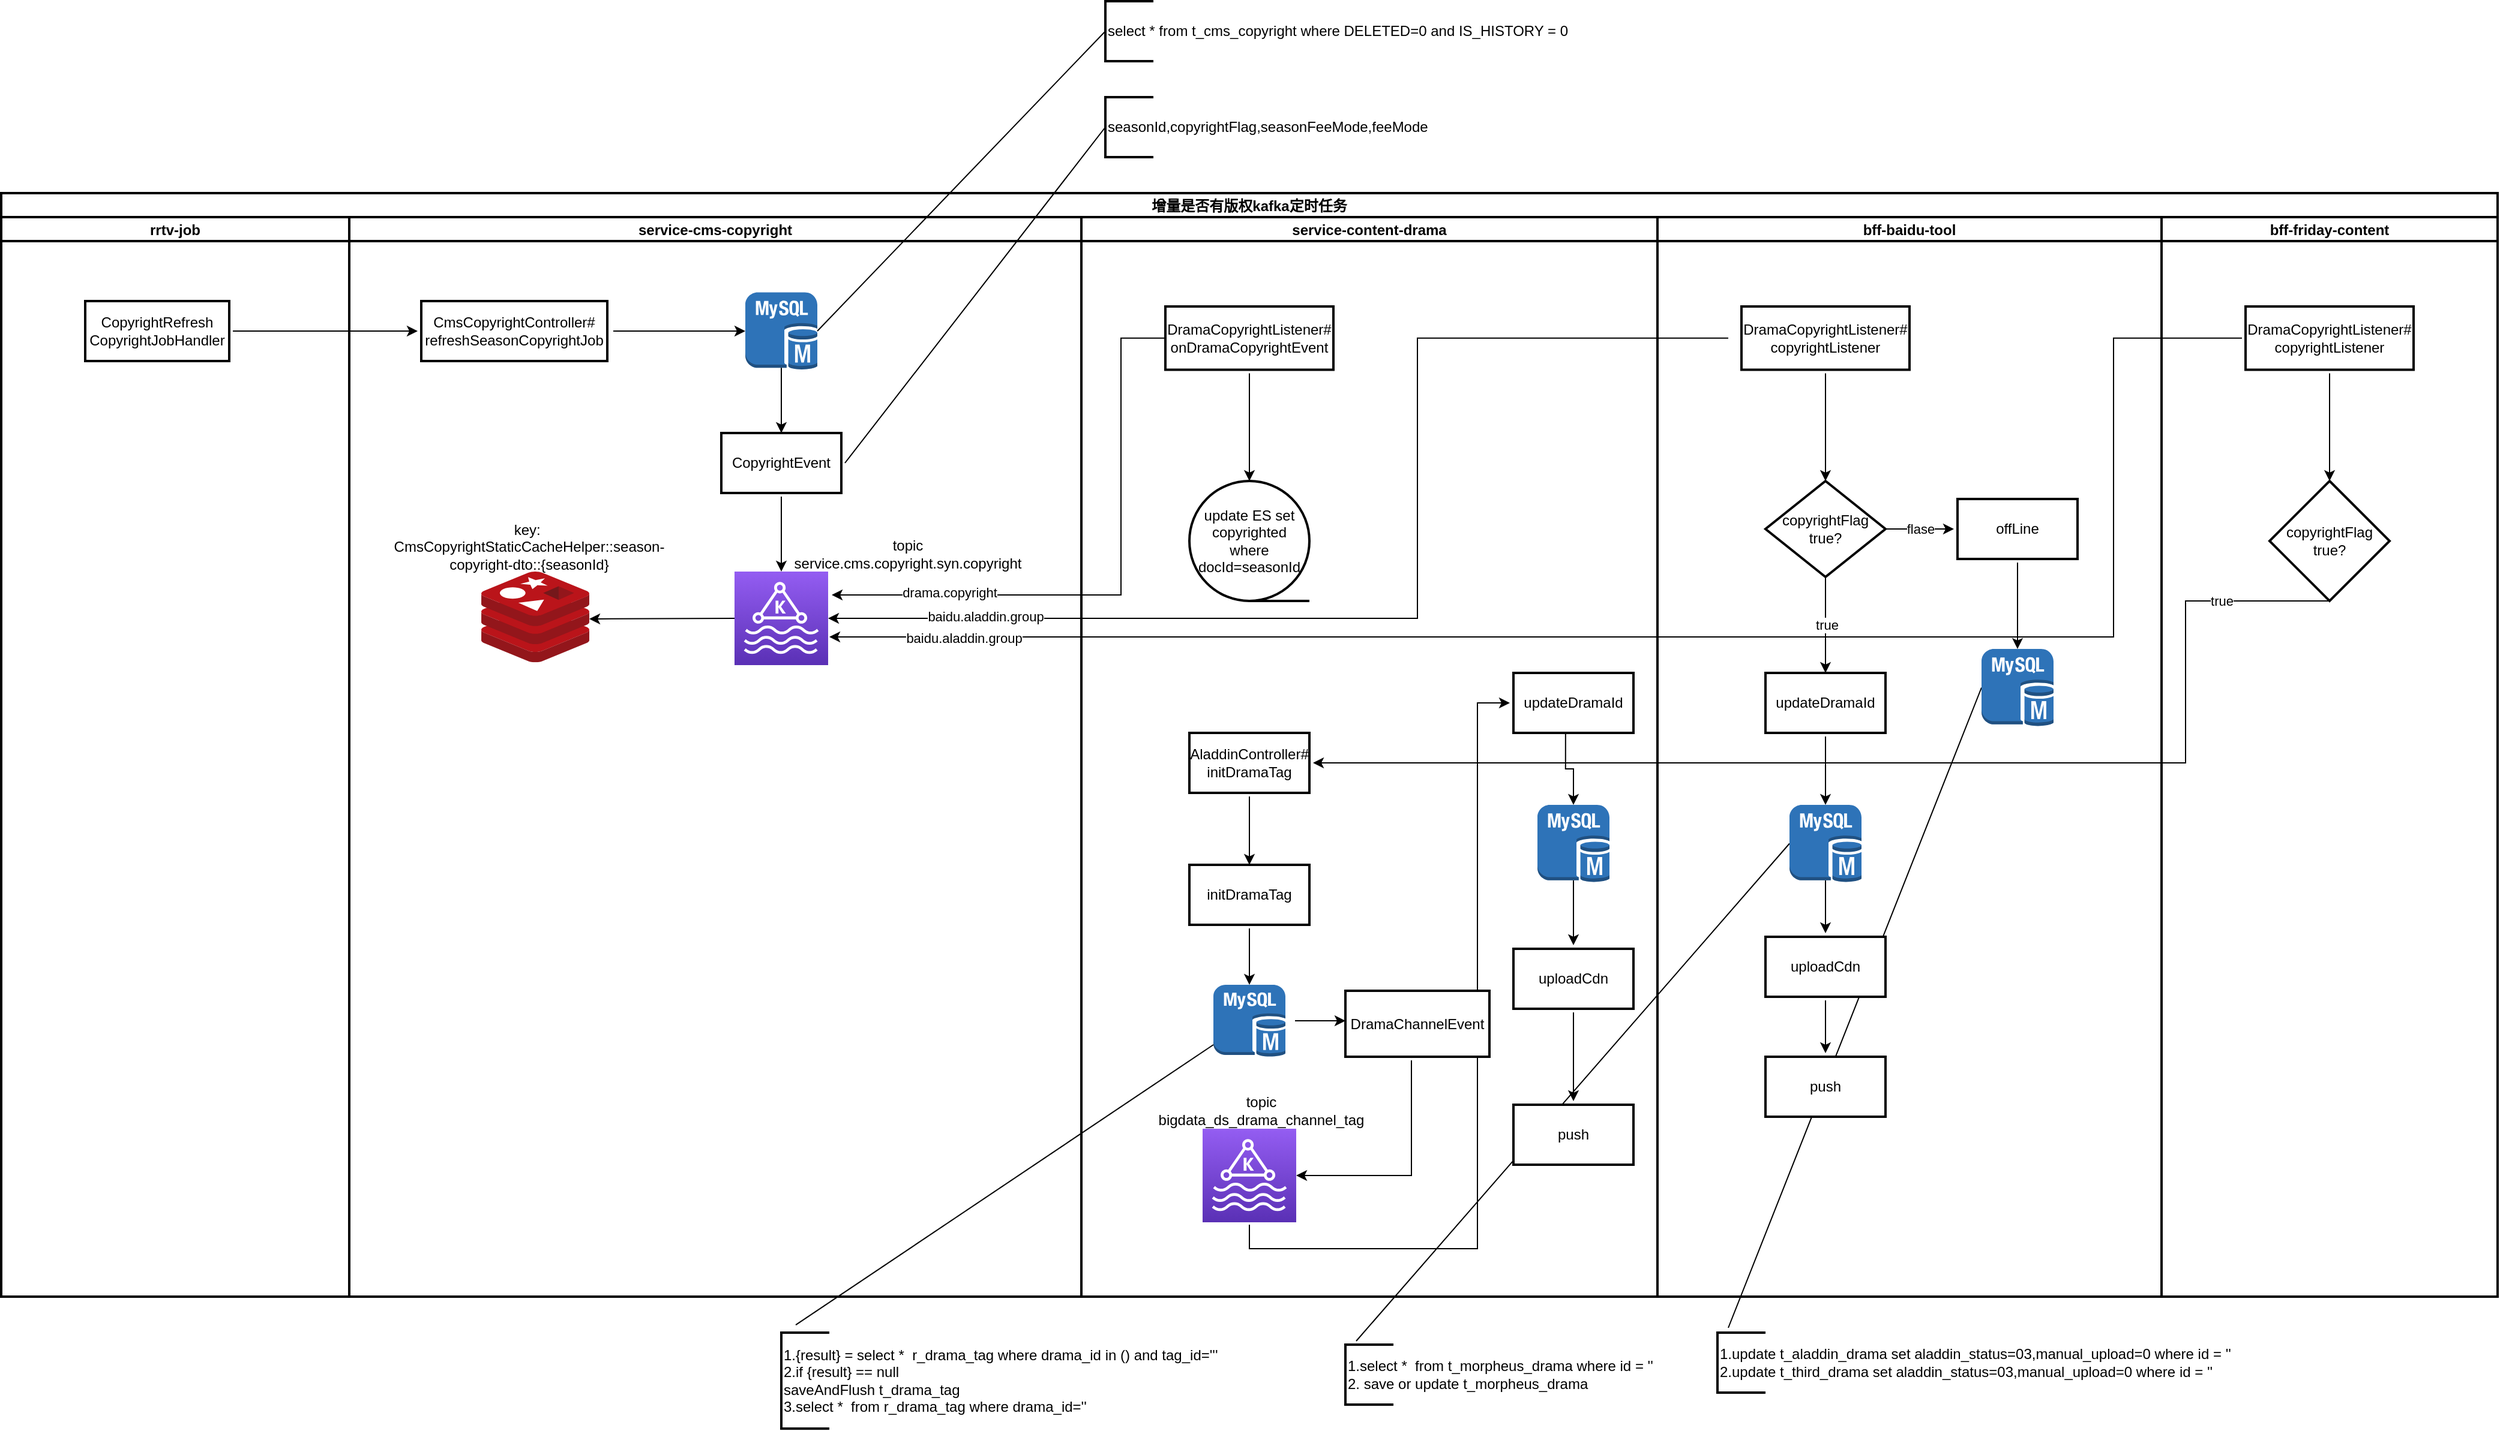 <mxfile version="15.3.3" type="github" pages="2">
  <diagram id="PBQSmOYhO7PoBkgoyPXK" name="Page-1">
    <mxGraphModel dx="1673" dy="896" grid="1" gridSize="10" guides="1" tooltips="1" connect="1" arrows="1" fold="1" page="1" pageScale="1" pageWidth="827" pageHeight="1169" math="0" shadow="0">
      <root>
        <mxCell id="0" />
        <mxCell id="1" parent="0" />
        <mxCell id="9zsP2pxvwjOePflkj_EJ-29" value="" style="endArrow=none;html=1;startSize=20;sourcePerimeterSpacing=8;targetPerimeterSpacing=8;strokeWidth=1;exitX=0.225;exitY=-0.08;exitDx=0;exitDy=0;exitPerimeter=0;entryX=0;entryY=0.5;entryDx=0;entryDy=0;entryPerimeter=0;" edge="1" parent="1" source="9zsP2pxvwjOePflkj_EJ-30" target="9zsP2pxvwjOePflkj_EJ-28">
          <mxGeometry width="50" height="50" relative="1" as="geometry">
            <mxPoint x="1420" y="1060" as="sourcePoint" />
            <mxPoint x="1530" y="680" as="targetPoint" />
          </mxGeometry>
        </mxCell>
        <mxCell id="9zsP2pxvwjOePflkj_EJ-13" value="" style="endArrow=none;html=1;startSize=20;sourcePerimeterSpacing=8;targetPerimeterSpacing=8;strokeWidth=1;entryX=0;entryY=0.5;entryDx=0;entryDy=0;entryPerimeter=0;exitX=0.225;exitY=-0.06;exitDx=0;exitDy=0;exitPerimeter=0;" edge="1" parent="1" source="9zsP2pxvwjOePflkj_EJ-10" target="9zsP2pxvwjOePflkj_EJ-8">
          <mxGeometry width="50" height="50" relative="1" as="geometry">
            <mxPoint x="1320" y="860" as="sourcePoint" />
            <mxPoint x="1370" y="810" as="targetPoint" />
          </mxGeometry>
        </mxCell>
        <mxCell id="inluxw40n091W_jIXqgZ-1" value="增量是否有版权kafka定时任务" style="swimlane;childLayout=stackLayout;resizeParent=1;resizeParentMax=0;startSize=20;hachureGap=4;pointerEvents=0;strokeWidth=2;perimeterSpacing=3;" vertex="1" parent="1">
          <mxGeometry x="50" y="230" width="2080" height="920" as="geometry" />
        </mxCell>
        <mxCell id="inluxw40n091W_jIXqgZ-2" value="rrtv-job" style="swimlane;startSize=20;strokeWidth=2;perimeterSpacing=3;" vertex="1" parent="inluxw40n091W_jIXqgZ-1">
          <mxGeometry y="20" width="290" height="900" as="geometry">
            <mxRectangle y="20" width="30" height="670" as="alternateBounds" />
          </mxGeometry>
        </mxCell>
        <mxCell id="inluxw40n091W_jIXqgZ-5" value="CopyrightRefresh&lt;br&gt;CopyrightJobHandler" style="rounded=0;whiteSpace=wrap;html=1;hachureGap=4;pointerEvents=0;strokeWidth=2;perimeterSpacing=3;direction=west;" vertex="1" parent="inluxw40n091W_jIXqgZ-2">
          <mxGeometry x="70" y="70" width="120" height="50" as="geometry" />
        </mxCell>
        <mxCell id="inluxw40n091W_jIXqgZ-11" style="edgeStyle=orthogonalEdgeStyle;rounded=0;orthogonalLoop=1;jettySize=auto;html=1;endArrow=classic;sourcePerimeterSpacing=8;targetPerimeterSpacing=8;exitX=0;exitY=0.5;exitDx=0;exitDy=0;strokeWidth=1;endFill=1;entryX=1;entryY=0.5;entryDx=0;entryDy=0;" edge="1" parent="inluxw40n091W_jIXqgZ-1" source="inluxw40n091W_jIXqgZ-5" target="inluxw40n091W_jIXqgZ-12">
          <mxGeometry relative="1" as="geometry">
            <mxPoint x="350" y="115" as="targetPoint" />
          </mxGeometry>
        </mxCell>
        <mxCell id="inluxw40n091W_jIXqgZ-3" value="service-cms-copyright" style="swimlane;startSize=20;strokeWidth=2;perimeterSpacing=3;" vertex="1" parent="inluxw40n091W_jIXqgZ-1">
          <mxGeometry x="290" y="20" width="610" height="900" as="geometry">
            <mxRectangle x="290" y="20" width="30" height="670" as="alternateBounds" />
          </mxGeometry>
        </mxCell>
        <mxCell id="inluxw40n091W_jIXqgZ-15" style="edgeStyle=none;curved=1;rounded=0;orthogonalLoop=1;jettySize=auto;html=1;entryX=0;entryY=0.5;entryDx=0;entryDy=0;entryPerimeter=0;endArrow=classic;endFill=1;sourcePerimeterSpacing=8;targetPerimeterSpacing=8;strokeWidth=1;" edge="1" parent="inluxw40n091W_jIXqgZ-3">
          <mxGeometry relative="1" as="geometry">
            <mxPoint x="220" y="95" as="sourcePoint" />
            <mxPoint x="330" y="95" as="targetPoint" />
          </mxGeometry>
        </mxCell>
        <mxCell id="inluxw40n091W_jIXqgZ-12" value="CmsCopyrightController#&lt;br&gt;refreshSeasonCopyrightJob" style="rounded=0;whiteSpace=wrap;html=1;hachureGap=4;pointerEvents=0;strokeWidth=2;perimeterSpacing=3;direction=west;" vertex="1" parent="inluxw40n091W_jIXqgZ-3">
          <mxGeometry x="60" y="70" width="155" height="50" as="geometry" />
        </mxCell>
        <mxCell id="inluxw40n091W_jIXqgZ-16" value="" style="outlineConnect=0;dashed=0;verticalLabelPosition=bottom;verticalAlign=top;align=center;html=1;shape=mxgraph.aws3.mysql_db_instance;fillColor=#2E73B8;gradientColor=none;hachureGap=4;pointerEvents=0;strokeWidth=2;" vertex="1" parent="inluxw40n091W_jIXqgZ-3">
          <mxGeometry x="330" y="62.75" width="60" height="64.5" as="geometry" />
        </mxCell>
        <mxCell id="inluxw40n091W_jIXqgZ-58" style="edgeStyle=none;curved=1;rounded=0;orthogonalLoop=1;jettySize=auto;html=1;entryX=0.5;entryY=0;entryDx=0;entryDy=0;entryPerimeter=0;endArrow=classic;endFill=1;sourcePerimeterSpacing=8;targetPerimeterSpacing=8;strokeWidth=1;exitX=0.5;exitY=0;exitDx=0;exitDy=0;" edge="1" parent="inluxw40n091W_jIXqgZ-3" source="inluxw40n091W_jIXqgZ-39" target="inluxw40n091W_jIXqgZ-45">
          <mxGeometry relative="1" as="geometry" />
        </mxCell>
        <mxCell id="inluxw40n091W_jIXqgZ-39" value="CopyrightEvent" style="rounded=0;whiteSpace=wrap;html=1;hachureGap=4;pointerEvents=0;strokeWidth=2;perimeterSpacing=3;direction=west;" vertex="1" parent="inluxw40n091W_jIXqgZ-3">
          <mxGeometry x="310" y="180" width="100" height="50" as="geometry" />
        </mxCell>
        <mxCell id="inluxw40n091W_jIXqgZ-45" value="" style="sketch=0;points=[[0,0,0],[0.25,0,0],[0.5,0,0],[0.75,0,0],[1,0,0],[0,1,0],[0.25,1,0],[0.5,1,0],[0.75,1,0],[1,1,0],[0,0.25,0],[0,0.5,0],[0,0.75,0],[1,0.25,0],[1,0.5,0],[1,0.75,0]];outlineConnect=0;fontColor=#232F3E;gradientColor=#945DF2;gradientDirection=north;fillColor=#5A30B5;strokeColor=#ffffff;dashed=0;verticalLabelPosition=bottom;verticalAlign=top;align=center;html=1;fontSize=12;fontStyle=0;aspect=fixed;shape=mxgraph.aws4.resourceIcon;resIcon=mxgraph.aws4.managed_streaming_for_kafka;hachureGap=4;pointerEvents=0;" vertex="1" parent="inluxw40n091W_jIXqgZ-3">
          <mxGeometry x="321" y="295.5" width="78" height="78" as="geometry" />
        </mxCell>
        <mxCell id="inluxw40n091W_jIXqgZ-82" value="" style="sketch=0;aspect=fixed;html=1;points=[];align=center;image;fontSize=12;image=img/lib/mscae/Cache_Redis_Product.svg;hachureGap=4;pointerEvents=0;strokeWidth=2;" vertex="1" parent="inluxw40n091W_jIXqgZ-3">
          <mxGeometry x="110" y="295.5" width="90" height="75.6" as="geometry" />
        </mxCell>
        <mxCell id="inluxw40n091W_jIXqgZ-83" value="key:&amp;nbsp; CmsCopyrightStaticCacheHelper::season-copyright-dto::{seasonId}" style="text;html=1;strokeColor=none;fillColor=none;align=center;verticalAlign=middle;whiteSpace=wrap;rounded=0;hachureGap=4;pointerEvents=0;" vertex="1" parent="inluxw40n091W_jIXqgZ-3">
          <mxGeometry x="30" y="260" width="240" height="30" as="geometry" />
        </mxCell>
        <mxCell id="inluxw40n091W_jIXqgZ-85" value="topic&lt;br&gt;service.cms.copyright.syn.copyright" style="text;html=1;strokeColor=none;fillColor=none;align=center;verticalAlign=middle;whiteSpace=wrap;rounded=0;hachureGap=4;pointerEvents=0;" vertex="1" parent="inluxw40n091W_jIXqgZ-3">
          <mxGeometry x="360" y="265.5" width="211" height="30" as="geometry" />
        </mxCell>
        <mxCell id="O5nCDvJMUv3drEeI8AA9-1" value="service-content-drama" style="swimlane;startSize=20;strokeWidth=2;perimeterSpacing=3;" vertex="1" parent="inluxw40n091W_jIXqgZ-1">
          <mxGeometry x="900" y="20" width="480" height="900" as="geometry">
            <mxRectangle x="290" y="20" width="30" height="670" as="alternateBounds" />
          </mxGeometry>
        </mxCell>
        <mxCell id="2Botls-rOOC-Yg-iKjqJ-2" style="edgeStyle=orthogonalEdgeStyle;rounded=0;orthogonalLoop=1;jettySize=auto;html=1;endArrow=classic;endFill=1;startSize=20;sourcePerimeterSpacing=8;targetPerimeterSpacing=8;strokeWidth=1;exitX=0.5;exitY=0;exitDx=0;exitDy=0;entryX=0.5;entryY=0;entryDx=0;entryDy=0;entryPerimeter=0;" edge="1" parent="O5nCDvJMUv3drEeI8AA9-1" source="wd0xeL8d4BaEaVxhuFHV-1" target="2Botls-rOOC-Yg-iKjqJ-1">
          <mxGeometry relative="1" as="geometry" />
        </mxCell>
        <mxCell id="wd0xeL8d4BaEaVxhuFHV-1" value="DramaCopyrightListener#&lt;br&gt;onDramaCopyrightEvent" style="rounded=0;whiteSpace=wrap;html=1;hachureGap=4;pointerEvents=0;strokeWidth=2;perimeterSpacing=3;direction=west;" vertex="1" parent="O5nCDvJMUv3drEeI8AA9-1">
          <mxGeometry x="70" y="74.5" width="140" height="52.75" as="geometry" />
        </mxCell>
        <mxCell id="2Botls-rOOC-Yg-iKjqJ-1" value="&lt;span style=&quot;text-align: left&quot;&gt;update ES set copyrighted where docId=seasonId&lt;/span&gt;" style="strokeWidth=2;html=1;shape=mxgraph.flowchart.sequential_data;whiteSpace=wrap;hachureGap=4;pointerEvents=0;" vertex="1" parent="O5nCDvJMUv3drEeI8AA9-1">
          <mxGeometry x="90" y="220" width="100" height="100" as="geometry" />
        </mxCell>
        <mxCell id="5gmIHvUcB6BUWdno_hrs-4" value="AladdinController#&lt;br&gt;initDramaTag" style="rounded=0;whiteSpace=wrap;html=1;hachureGap=4;pointerEvents=0;strokeWidth=2;perimeterSpacing=3;direction=west;" vertex="1" parent="O5nCDvJMUv3drEeI8AA9-1">
          <mxGeometry x="90" y="430" width="100" height="50" as="geometry" />
        </mxCell>
        <mxCell id="5gmIHvUcB6BUWdno_hrs-6" value="initDramaTag" style="rounded=0;whiteSpace=wrap;html=1;hachureGap=4;pointerEvents=0;strokeWidth=2;perimeterSpacing=3;direction=west;" vertex="1" parent="O5nCDvJMUv3drEeI8AA9-1">
          <mxGeometry x="90" y="540" width="100" height="50" as="geometry" />
        </mxCell>
        <mxCell id="5gmIHvUcB6BUWdno_hrs-8" value="" style="outlineConnect=0;dashed=0;verticalLabelPosition=bottom;verticalAlign=top;align=center;html=1;shape=mxgraph.aws3.mysql_db_instance;fillColor=#2E73B8;gradientColor=none;hachureGap=4;pointerEvents=0;strokeWidth=2;" vertex="1" parent="O5nCDvJMUv3drEeI8AA9-1">
          <mxGeometry x="110" y="640" width="60" height="60" as="geometry" />
        </mxCell>
        <mxCell id="5gmIHvUcB6BUWdno_hrs-12" value="" style="endArrow=none;html=1;startSize=20;sourcePerimeterSpacing=8;targetPerimeterSpacing=8;strokeWidth=1;exitX=0.3;exitY=-0.08;exitDx=0;exitDy=0;exitPerimeter=0;" edge="1" parent="O5nCDvJMUv3drEeI8AA9-1" source="5gmIHvUcB6BUWdno_hrs-11">
          <mxGeometry width="50" height="50" relative="1" as="geometry">
            <mxPoint x="70" y="730" as="sourcePoint" />
            <mxPoint x="110" y="690" as="targetPoint" />
          </mxGeometry>
        </mxCell>
        <mxCell id="YGDCmRFdLQyb4LG8PjUM-17" style="edgeStyle=orthogonalEdgeStyle;rounded=0;orthogonalLoop=1;jettySize=auto;html=1;entryX=1;entryY=0.5;entryDx=0;entryDy=0;endArrow=classic;endFill=1;startSize=20;sourcePerimeterSpacing=8;targetPerimeterSpacing=8;strokeWidth=1;" edge="1" parent="O5nCDvJMUv3drEeI8AA9-1" target="YGDCmRFdLQyb4LG8PjUM-8">
          <mxGeometry relative="1" as="geometry">
            <mxPoint x="140" y="840" as="sourcePoint" />
            <Array as="points">
              <mxPoint x="140" y="860" />
              <mxPoint x="330" y="860" />
              <mxPoint x="330" y="405" />
            </Array>
          </mxGeometry>
        </mxCell>
        <mxCell id="5gmIHvUcB6BUWdno_hrs-14" value="" style="sketch=0;points=[[0,0,0],[0.25,0,0],[0.5,0,0],[0.75,0,0],[1,0,0],[0,1,0],[0.25,1,0],[0.5,1,0],[0.75,1,0],[1,1,0],[0,0.25,0],[0,0.5,0],[0,0.75,0],[1,0.25,0],[1,0.5,0],[1,0.75,0]];outlineConnect=0;fontColor=#232F3E;gradientColor=#945DF2;gradientDirection=north;fillColor=#5A30B5;strokeColor=#ffffff;dashed=0;verticalLabelPosition=bottom;verticalAlign=top;align=center;html=1;fontSize=12;fontStyle=0;aspect=fixed;shape=mxgraph.aws4.resourceIcon;resIcon=mxgraph.aws4.managed_streaming_for_kafka;hachureGap=4;pointerEvents=0;" vertex="1" parent="O5nCDvJMUv3drEeI8AA9-1">
          <mxGeometry x="101" y="760" width="78" height="78" as="geometry" />
        </mxCell>
        <mxCell id="5gmIHvUcB6BUWdno_hrs-15" value="topic&lt;br&gt;bigdata_ds_drama_channel_tag" style="text;html=1;strokeColor=none;fillColor=none;align=center;verticalAlign=middle;whiteSpace=wrap;rounded=0;startSize=20;" vertex="1" parent="O5nCDvJMUv3drEeI8AA9-1">
          <mxGeometry x="70" y="730" width="160" height="30" as="geometry" />
        </mxCell>
        <mxCell id="5gmIHvUcB6BUWdno_hrs-22" style="edgeStyle=orthogonalEdgeStyle;rounded=0;orthogonalLoop=1;jettySize=auto;html=1;entryX=1;entryY=0.5;entryDx=0;entryDy=0;entryPerimeter=0;endArrow=classic;endFill=1;startSize=20;sourcePerimeterSpacing=8;targetPerimeterSpacing=8;strokeWidth=1;" edge="1" parent="O5nCDvJMUv3drEeI8AA9-1" target="5gmIHvUcB6BUWdno_hrs-14">
          <mxGeometry relative="1" as="geometry">
            <mxPoint x="275" y="703" as="sourcePoint" />
            <Array as="points">
              <mxPoint x="275" y="799" />
            </Array>
          </mxGeometry>
        </mxCell>
        <mxCell id="5gmIHvUcB6BUWdno_hrs-20" value="DramaChannelEvent" style="rounded=0;whiteSpace=wrap;html=1;hachureGap=4;pointerEvents=0;strokeWidth=2;perimeterSpacing=3;direction=west;" vertex="1" parent="O5nCDvJMUv3drEeI8AA9-1">
          <mxGeometry x="220" y="645" width="120" height="55" as="geometry" />
        </mxCell>
        <mxCell id="YGDCmRFdLQyb4LG8PjUM-12" style="edgeStyle=orthogonalEdgeStyle;rounded=0;orthogonalLoop=1;jettySize=auto;html=1;endArrow=classic;endFill=1;startSize=20;sourcePerimeterSpacing=8;targetPerimeterSpacing=8;strokeWidth=1;exitX=0.562;exitY=0.066;exitDx=0;exitDy=0;exitPerimeter=0;entryX=0.5;entryY=0;entryDx=0;entryDy=0;entryPerimeter=0;" edge="1" parent="O5nCDvJMUv3drEeI8AA9-1" source="YGDCmRFdLQyb4LG8PjUM-8" target="YGDCmRFdLQyb4LG8PjUM-9">
          <mxGeometry relative="1" as="geometry" />
        </mxCell>
        <mxCell id="YGDCmRFdLQyb4LG8PjUM-8" value="updateDramaId" style="rounded=0;whiteSpace=wrap;html=1;hachureGap=4;pointerEvents=0;strokeWidth=2;perimeterSpacing=3;direction=west;" vertex="1" parent="O5nCDvJMUv3drEeI8AA9-1">
          <mxGeometry x="360" y="380" width="100" height="50" as="geometry" />
        </mxCell>
        <mxCell id="YGDCmRFdLQyb4LG8PjUM-13" value="" style="edgeStyle=orthogonalEdgeStyle;rounded=0;orthogonalLoop=1;jettySize=auto;html=1;endArrow=classic;endFill=1;startSize=20;sourcePerimeterSpacing=8;targetPerimeterSpacing=8;strokeWidth=1;entryX=0.5;entryY=1;entryDx=0;entryDy=0;exitX=0.5;exitY=0.975;exitDx=0;exitDy=0;exitPerimeter=0;" edge="1" parent="O5nCDvJMUv3drEeI8AA9-1" source="YGDCmRFdLQyb4LG8PjUM-9" target="YGDCmRFdLQyb4LG8PjUM-10">
          <mxGeometry relative="1" as="geometry" />
        </mxCell>
        <mxCell id="YGDCmRFdLQyb4LG8PjUM-9" value="" style="outlineConnect=0;dashed=0;verticalLabelPosition=bottom;verticalAlign=top;align=center;html=1;shape=mxgraph.aws3.mysql_db_instance;fillColor=#2E73B8;gradientColor=none;hachureGap=4;pointerEvents=0;strokeWidth=2;" vertex="1" parent="O5nCDvJMUv3drEeI8AA9-1">
          <mxGeometry x="380" y="490" width="60" height="64.5" as="geometry" />
        </mxCell>
        <mxCell id="YGDCmRFdLQyb4LG8PjUM-14" style="edgeStyle=orthogonalEdgeStyle;rounded=0;orthogonalLoop=1;jettySize=auto;html=1;entryX=0.5;entryY=1;entryDx=0;entryDy=0;endArrow=classic;endFill=1;startSize=20;sourcePerimeterSpacing=8;targetPerimeterSpacing=8;strokeWidth=1;exitX=0.5;exitY=0;exitDx=0;exitDy=0;" edge="1" parent="O5nCDvJMUv3drEeI8AA9-1" source="YGDCmRFdLQyb4LG8PjUM-10" target="YGDCmRFdLQyb4LG8PjUM-11">
          <mxGeometry relative="1" as="geometry" />
        </mxCell>
        <mxCell id="YGDCmRFdLQyb4LG8PjUM-10" value="uploadCdn" style="rounded=0;whiteSpace=wrap;html=1;hachureGap=4;pointerEvents=0;strokeWidth=2;perimeterSpacing=3;direction=west;" vertex="1" parent="O5nCDvJMUv3drEeI8AA9-1">
          <mxGeometry x="360" y="610" width="100" height="50" as="geometry" />
        </mxCell>
        <mxCell id="YGDCmRFdLQyb4LG8PjUM-11" value="push" style="rounded=0;whiteSpace=wrap;html=1;hachureGap=4;pointerEvents=0;strokeWidth=2;perimeterSpacing=3;direction=west;" vertex="1" parent="O5nCDvJMUv3drEeI8AA9-1">
          <mxGeometry x="360" y="740" width="100" height="50" as="geometry" />
        </mxCell>
        <mxCell id="GT0SplEcD0U0ZOkvt1gY-1" value="bff-baidu-tool" style="swimlane;startSize=20;strokeWidth=2;perimeterSpacing=3;" vertex="1" parent="inluxw40n091W_jIXqgZ-1">
          <mxGeometry x="1380" y="20" width="420" height="900" as="geometry">
            <mxRectangle x="290" y="20" width="30" height="670" as="alternateBounds" />
          </mxGeometry>
        </mxCell>
        <mxCell id="GT0SplEcD0U0ZOkvt1gY-2" style="edgeStyle=orthogonalEdgeStyle;rounded=0;orthogonalLoop=1;jettySize=auto;html=1;endArrow=classic;endFill=1;startSize=20;sourcePerimeterSpacing=8;targetPerimeterSpacing=8;strokeWidth=1;exitX=0.5;exitY=0;exitDx=0;exitDy=0;entryX=0.5;entryY=0;entryDx=0;entryDy=0;entryPerimeter=0;" edge="1" parent="GT0SplEcD0U0ZOkvt1gY-1" source="GT0SplEcD0U0ZOkvt1gY-3">
          <mxGeometry relative="1" as="geometry">
            <mxPoint x="140" y="220" as="targetPoint" />
          </mxGeometry>
        </mxCell>
        <mxCell id="GT0SplEcD0U0ZOkvt1gY-3" value="DramaCopyrightListener#&lt;br&gt;copyrightListener" style="rounded=0;whiteSpace=wrap;html=1;hachureGap=4;pointerEvents=0;strokeWidth=2;perimeterSpacing=3;direction=west;" vertex="1" parent="GT0SplEcD0U0ZOkvt1gY-1">
          <mxGeometry x="70" y="74.5" width="140" height="52.75" as="geometry" />
        </mxCell>
        <mxCell id="9zsP2pxvwjOePflkj_EJ-1" value="copyrightFlag true?" style="strokeWidth=2;html=1;shape=mxgraph.flowchart.decision;whiteSpace=wrap;hachureGap=4;pointerEvents=0;" vertex="1" parent="GT0SplEcD0U0ZOkvt1gY-1">
          <mxGeometry x="90" y="220" width="100" height="80" as="geometry" />
        </mxCell>
        <mxCell id="9zsP2pxvwjOePflkj_EJ-9" style="edgeStyle=orthogonalEdgeStyle;rounded=0;orthogonalLoop=1;jettySize=auto;html=1;entryX=0.5;entryY=0;entryDx=0;entryDy=0;entryPerimeter=0;endArrow=classic;endFill=1;startSize=20;sourcePerimeterSpacing=8;targetPerimeterSpacing=8;strokeWidth=1;exitX=0.5;exitY=0;exitDx=0;exitDy=0;" edge="1" parent="GT0SplEcD0U0ZOkvt1gY-1" source="9zsP2pxvwjOePflkj_EJ-7" target="9zsP2pxvwjOePflkj_EJ-8">
          <mxGeometry relative="1" as="geometry" />
        </mxCell>
        <mxCell id="9zsP2pxvwjOePflkj_EJ-7" value="updateDramaId" style="rounded=0;whiteSpace=wrap;html=1;hachureGap=4;pointerEvents=0;strokeWidth=2;perimeterSpacing=3;direction=west;" vertex="1" parent="GT0SplEcD0U0ZOkvt1gY-1">
          <mxGeometry x="90" y="380" width="100" height="50" as="geometry" />
        </mxCell>
        <mxCell id="5gmIHvUcB6BUWdno_hrs-17" style="edgeStyle=orthogonalEdgeStyle;rounded=0;orthogonalLoop=1;jettySize=auto;html=1;entryX=0.5;entryY=1;entryDx=0;entryDy=0;endArrow=classic;endFill=1;startSize=20;sourcePerimeterSpacing=8;targetPerimeterSpacing=8;strokeWidth=1;exitX=0.5;exitY=0.975;exitDx=0;exitDy=0;exitPerimeter=0;" edge="1" parent="GT0SplEcD0U0ZOkvt1gY-1" source="9zsP2pxvwjOePflkj_EJ-8" target="9zsP2pxvwjOePflkj_EJ-22">
          <mxGeometry relative="1" as="geometry" />
        </mxCell>
        <mxCell id="9zsP2pxvwjOePflkj_EJ-8" value="" style="outlineConnect=0;dashed=0;verticalLabelPosition=bottom;verticalAlign=top;align=center;html=1;shape=mxgraph.aws3.mysql_db_instance;fillColor=#2E73B8;gradientColor=none;hachureGap=4;pointerEvents=0;strokeWidth=2;" vertex="1" parent="GT0SplEcD0U0ZOkvt1gY-1">
          <mxGeometry x="110" y="490" width="60" height="64.5" as="geometry" />
        </mxCell>
        <mxCell id="5gmIHvUcB6BUWdno_hrs-18" style="edgeStyle=orthogonalEdgeStyle;rounded=0;orthogonalLoop=1;jettySize=auto;html=1;endArrow=classic;endFill=1;startSize=20;sourcePerimeterSpacing=8;targetPerimeterSpacing=8;strokeWidth=1;exitX=0.5;exitY=0;exitDx=0;exitDy=0;entryX=0.5;entryY=1;entryDx=0;entryDy=0;" edge="1" parent="GT0SplEcD0U0ZOkvt1gY-1" source="9zsP2pxvwjOePflkj_EJ-22" target="9zsP2pxvwjOePflkj_EJ-24">
          <mxGeometry relative="1" as="geometry">
            <Array as="points" />
          </mxGeometry>
        </mxCell>
        <mxCell id="9zsP2pxvwjOePflkj_EJ-22" value="uploadCdn" style="rounded=0;whiteSpace=wrap;html=1;hachureGap=4;pointerEvents=0;strokeWidth=2;perimeterSpacing=3;direction=west;" vertex="1" parent="GT0SplEcD0U0ZOkvt1gY-1">
          <mxGeometry x="90" y="600" width="100" height="50" as="geometry" />
        </mxCell>
        <mxCell id="9zsP2pxvwjOePflkj_EJ-24" value="push" style="rounded=0;whiteSpace=wrap;html=1;hachureGap=4;pointerEvents=0;strokeWidth=2;perimeterSpacing=3;direction=west;" vertex="1" parent="GT0SplEcD0U0ZOkvt1gY-1">
          <mxGeometry x="90" y="700" width="100" height="50" as="geometry" />
        </mxCell>
        <mxCell id="9zsP2pxvwjOePflkj_EJ-26" value="offLine" style="rounded=0;whiteSpace=wrap;html=1;hachureGap=4;pointerEvents=0;strokeWidth=2;perimeterSpacing=3;direction=west;" vertex="1" parent="GT0SplEcD0U0ZOkvt1gY-1">
          <mxGeometry x="250" y="235" width="100" height="50" as="geometry" />
        </mxCell>
        <mxCell id="9zsP2pxvwjOePflkj_EJ-28" value="" style="outlineConnect=0;dashed=0;verticalLabelPosition=bottom;verticalAlign=top;align=center;html=1;shape=mxgraph.aws3.mysql_db_instance;fillColor=#2E73B8;gradientColor=none;hachureGap=4;pointerEvents=0;strokeWidth=2;" vertex="1" parent="GT0SplEcD0U0ZOkvt1gY-1">
          <mxGeometry x="270" y="360" width="60" height="64.5" as="geometry" />
        </mxCell>
        <mxCell id="9zsP2pxvwjOePflkj_EJ-25" value="flase" style="edgeStyle=none;rounded=0;orthogonalLoop=1;jettySize=auto;html=1;endArrow=classic;endFill=1;startSize=20;sourcePerimeterSpacing=8;targetPerimeterSpacing=8;strokeWidth=1;exitX=1;exitY=0.5;exitDx=0;exitDy=0;exitPerimeter=0;entryX=1;entryY=0.5;entryDx=0;entryDy=0;" edge="1" parent="GT0SplEcD0U0ZOkvt1gY-1" source="9zsP2pxvwjOePflkj_EJ-1" target="9zsP2pxvwjOePflkj_EJ-26">
          <mxGeometry relative="1" as="geometry">
            <mxPoint x="250" y="270" as="targetPoint" />
          </mxGeometry>
        </mxCell>
        <mxCell id="9zsP2pxvwjOePflkj_EJ-27" style="edgeStyle=none;rounded=0;orthogonalLoop=1;jettySize=auto;html=1;endArrow=classic;endFill=1;startSize=20;sourcePerimeterSpacing=8;targetPerimeterSpacing=8;strokeWidth=1;exitX=0.5;exitY=0;exitDx=0;exitDy=0;entryX=0.5;entryY=0;entryDx=0;entryDy=0;entryPerimeter=0;" edge="1" parent="GT0SplEcD0U0ZOkvt1gY-1" source="9zsP2pxvwjOePflkj_EJ-26" target="9zsP2pxvwjOePflkj_EJ-28">
          <mxGeometry relative="1" as="geometry">
            <mxPoint x="310" y="360" as="targetPoint" />
            <mxPoint x="310" y="300" as="sourcePoint" />
          </mxGeometry>
        </mxCell>
        <mxCell id="9zsP2pxvwjOePflkj_EJ-6" value="true" style="edgeStyle=orthogonalEdgeStyle;rounded=0;orthogonalLoop=1;jettySize=auto;html=1;endArrow=classic;endFill=1;startSize=20;sourcePerimeterSpacing=8;targetPerimeterSpacing=8;strokeWidth=1;exitX=0.5;exitY=1;exitDx=0;exitDy=0;exitPerimeter=0;" edge="1" parent="GT0SplEcD0U0ZOkvt1gY-1" source="9zsP2pxvwjOePflkj_EJ-1">
          <mxGeometry relative="1" as="geometry">
            <mxPoint x="140" y="380" as="targetPoint" />
          </mxGeometry>
        </mxCell>
        <mxCell id="9zsP2pxvwjOePflkj_EJ-2" value="bff-friday-content" style="swimlane;startSize=20;strokeWidth=2;perimeterSpacing=3;" vertex="1" parent="inluxw40n091W_jIXqgZ-1">
          <mxGeometry x="1800" y="20" width="280" height="900" as="geometry">
            <mxRectangle x="290" y="20" width="30" height="670" as="alternateBounds" />
          </mxGeometry>
        </mxCell>
        <mxCell id="9zsP2pxvwjOePflkj_EJ-3" style="edgeStyle=orthogonalEdgeStyle;rounded=0;orthogonalLoop=1;jettySize=auto;html=1;endArrow=classic;endFill=1;startSize=20;sourcePerimeterSpacing=8;targetPerimeterSpacing=8;strokeWidth=1;exitX=0.5;exitY=0;exitDx=0;exitDy=0;entryX=0.5;entryY=0;entryDx=0;entryDy=0;entryPerimeter=0;" edge="1" parent="9zsP2pxvwjOePflkj_EJ-2" source="9zsP2pxvwjOePflkj_EJ-4">
          <mxGeometry relative="1" as="geometry">
            <mxPoint x="140" y="220" as="targetPoint" />
          </mxGeometry>
        </mxCell>
        <mxCell id="9zsP2pxvwjOePflkj_EJ-4" value="DramaCopyrightListener#&lt;br&gt;copyrightListener" style="rounded=0;whiteSpace=wrap;html=1;hachureGap=4;pointerEvents=0;strokeWidth=2;perimeterSpacing=3;direction=west;" vertex="1" parent="9zsP2pxvwjOePflkj_EJ-2">
          <mxGeometry x="70" y="74.5" width="140" height="52.75" as="geometry" />
        </mxCell>
        <mxCell id="9zsP2pxvwjOePflkj_EJ-5" value="copyrightFlag true?" style="strokeWidth=2;html=1;shape=mxgraph.flowchart.decision;whiteSpace=wrap;hachureGap=4;pointerEvents=0;" vertex="1" parent="9zsP2pxvwjOePflkj_EJ-2">
          <mxGeometry x="90" y="220" width="100" height="100" as="geometry" />
        </mxCell>
        <mxCell id="7XEMJkl5BGJLYhAcGTGl-1" style="edgeStyle=orthogonalEdgeStyle;rounded=0;orthogonalLoop=1;jettySize=auto;html=1;entryX=1;entryY=0.25;entryDx=0;entryDy=0;entryPerimeter=0;endArrow=classic;endFill=1;startSize=20;sourcePerimeterSpacing=8;targetPerimeterSpacing=8;strokeWidth=1;exitX=1;exitY=0.5;exitDx=0;exitDy=0;" edge="1" parent="inluxw40n091W_jIXqgZ-1">
          <mxGeometry relative="1" as="geometry">
            <mxPoint x="970" y="120.875" as="sourcePoint" />
            <mxPoint x="692" y="335" as="targetPoint" />
            <Array as="points">
              <mxPoint x="933" y="121" />
              <mxPoint x="933" y="335" />
            </Array>
          </mxGeometry>
        </mxCell>
        <mxCell id="zGWYQj0wJiHM4ikboUIE-1" value="drama.copyright" style="edgeLabel;html=1;align=center;verticalAlign=middle;resizable=0;points=[];" vertex="1" connectable="0" parent="7XEMJkl5BGJLYhAcGTGl-1">
          <mxGeometry x="0.553" y="-2" relative="1" as="geometry">
            <mxPoint x="-12" as="offset" />
          </mxGeometry>
        </mxCell>
        <mxCell id="hOkwTWFgS7I7ZBTVCU7K-1" style="edgeStyle=orthogonalEdgeStyle;rounded=0;orthogonalLoop=1;jettySize=auto;html=1;entryX=1;entryY=0.5;entryDx=0;entryDy=0;entryPerimeter=0;endArrow=classic;endFill=1;startSize=20;sourcePerimeterSpacing=8;targetPerimeterSpacing=8;strokeWidth=1;" edge="1" parent="inluxw40n091W_jIXqgZ-1" source="GT0SplEcD0U0ZOkvt1gY-3" target="inluxw40n091W_jIXqgZ-45">
          <mxGeometry relative="1" as="geometry">
            <Array as="points">
              <mxPoint x="1180" y="121" />
              <mxPoint x="1180" y="355" />
            </Array>
          </mxGeometry>
        </mxCell>
        <mxCell id="VIhap1sPpZ2eTkqL0ev--1" value="baidu.aladdin.group" style="edgeLabel;html=1;align=center;verticalAlign=middle;resizable=0;points=[];" vertex="1" connectable="0" parent="hOkwTWFgS7I7ZBTVCU7K-1">
          <mxGeometry x="0.733" y="-2" relative="1" as="geometry">
            <mxPoint as="offset" />
          </mxGeometry>
        </mxCell>
        <mxCell id="5gmIHvUcB6BUWdno_hrs-3" value="true" style="edgeStyle=orthogonalEdgeStyle;rounded=0;orthogonalLoop=1;jettySize=auto;html=1;endArrow=classic;endFill=1;startSize=20;sourcePerimeterSpacing=8;targetPerimeterSpacing=8;strokeWidth=1;exitX=0.5;exitY=1;exitDx=0;exitDy=0;exitPerimeter=0;entryX=0;entryY=0.5;entryDx=0;entryDy=0;" edge="1" parent="inluxw40n091W_jIXqgZ-1" source="9zsP2pxvwjOePflkj_EJ-5" target="5gmIHvUcB6BUWdno_hrs-4">
          <mxGeometry x="-0.816" relative="1" as="geometry">
            <mxPoint x="1720" y="400" as="targetPoint" />
            <Array as="points">
              <mxPoint x="1820" y="475" />
            </Array>
            <mxPoint as="offset" />
          </mxGeometry>
        </mxCell>
        <mxCell id="inluxw40n091W_jIXqgZ-28" value="select * from t_cms_copyright where DELETED=0 and IS_HISTORY = 0" style="strokeWidth=2;html=1;shape=mxgraph.flowchart.annotation_1;align=left;pointerEvents=1;hachureGap=4;" vertex="1" parent="1">
          <mxGeometry x="970" y="70" width="40" height="50" as="geometry" />
        </mxCell>
        <mxCell id="inluxw40n091W_jIXqgZ-33" style="edgeStyle=none;curved=1;rounded=0;orthogonalLoop=1;jettySize=auto;html=1;endArrow=classic;endFill=1;sourcePerimeterSpacing=8;targetPerimeterSpacing=8;strokeWidth=1;exitX=0.5;exitY=0.975;exitDx=0;exitDy=0;exitPerimeter=0;" edge="1" parent="1" source="inluxw40n091W_jIXqgZ-16">
          <mxGeometry relative="1" as="geometry">
            <mxPoint x="700" y="430" as="targetPoint" />
          </mxGeometry>
        </mxCell>
        <mxCell id="inluxw40n091W_jIXqgZ-43" value="seasonId,copyrightFlag,seasonFeeMode,feeMode" style="strokeWidth=2;html=1;shape=mxgraph.flowchart.annotation_1;align=left;pointerEvents=1;hachureGap=4;" vertex="1" parent="1">
          <mxGeometry x="970" y="150" width="40" height="50" as="geometry" />
        </mxCell>
        <mxCell id="inluxw40n091W_jIXqgZ-42" value="" style="endArrow=none;html=1;sourcePerimeterSpacing=8;targetPerimeterSpacing=8;strokeWidth=1;exitX=0;exitY=0.5;exitDx=0;exitDy=0;entryX=0;entryY=0.5;entryDx=0;entryDy=0;entryPerimeter=0;" edge="1" parent="1" source="inluxw40n091W_jIXqgZ-39" target="inluxw40n091W_jIXqgZ-43">
          <mxGeometry width="50" height="50" relative="1" as="geometry">
            <mxPoint x="700" y="530" as="sourcePoint" />
            <mxPoint x="1100" y="620" as="targetPoint" />
          </mxGeometry>
        </mxCell>
        <mxCell id="inluxw40n091W_jIXqgZ-61" style="edgeStyle=none;curved=1;rounded=0;orthogonalLoop=1;jettySize=auto;html=1;endArrow=classic;endFill=1;sourcePerimeterSpacing=8;targetPerimeterSpacing=8;strokeWidth=1;exitX=0;exitY=0.5;exitDx=0;exitDy=0;exitPerimeter=0;" edge="1" parent="1" source="inluxw40n091W_jIXqgZ-45">
          <mxGeometry relative="1" as="geometry">
            <mxPoint x="540" y="585" as="targetPoint" />
          </mxGeometry>
        </mxCell>
        <mxCell id="inluxw40n091W_jIXqgZ-24" value="" style="endArrow=none;html=1;sourcePerimeterSpacing=8;targetPerimeterSpacing=8;strokeWidth=1;exitX=1;exitY=0.5;exitDx=0;exitDy=0;exitPerimeter=0;entryX=0;entryY=0.5;entryDx=0;entryDy=0;entryPerimeter=0;" edge="1" parent="1" source="inluxw40n091W_jIXqgZ-16" target="inluxw40n091W_jIXqgZ-28">
          <mxGeometry width="50" height="50" relative="1" as="geometry">
            <mxPoint x="710" y="380" as="sourcePoint" />
            <mxPoint x="1110" y="490" as="targetPoint" />
          </mxGeometry>
        </mxCell>
        <mxCell id="9zsP2pxvwjOePflkj_EJ-10" value="1.select *&amp;nbsp; from t_morpheus_drama where id = &#39;&#39;&amp;nbsp;&lt;br&gt;2. save or update t_morpheus_drama" style="strokeWidth=2;html=1;shape=mxgraph.flowchart.annotation_1;align=left;pointerEvents=1;hachureGap=4;" vertex="1" parent="1">
          <mxGeometry x="1170" y="1190" width="40" height="50" as="geometry" />
        </mxCell>
        <mxCell id="9zsP2pxvwjOePflkj_EJ-30" value="1.update&amp;nbsp;t_aladdin_drama set aladdin_status=03,manual_upload=0 where id = &#39;&#39;&lt;br&gt;2.update&amp;nbsp;t_third_drama set aladdin_status=03,manual_upload=0 where id = &#39;&#39;" style="strokeWidth=2;html=1;shape=mxgraph.flowchart.annotation_1;align=left;pointerEvents=1;hachureGap=4;" vertex="1" parent="1">
          <mxGeometry x="1480" y="1180" width="40" height="50" as="geometry" />
        </mxCell>
        <mxCell id="5gmIHvUcB6BUWdno_hrs-1" style="edgeStyle=orthogonalEdgeStyle;rounded=0;orthogonalLoop=1;jettySize=auto;html=1;endArrow=classic;endFill=1;startSize=20;sourcePerimeterSpacing=8;targetPerimeterSpacing=8;strokeWidth=1;exitX=1;exitY=0.5;exitDx=0;exitDy=0;" edge="1" parent="1" source="9zsP2pxvwjOePflkj_EJ-4">
          <mxGeometry relative="1" as="geometry">
            <mxPoint x="740" y="600" as="targetPoint" />
            <Array as="points">
              <mxPoint x="1810" y="351" />
              <mxPoint x="1810" y="600" />
            </Array>
          </mxGeometry>
        </mxCell>
        <mxCell id="5gmIHvUcB6BUWdno_hrs-2" value="baidu.aladdin.group" style="edgeLabel;html=1;align=center;verticalAlign=middle;resizable=0;points=[];" vertex="1" connectable="0" parent="5gmIHvUcB6BUWdno_hrs-1">
          <mxGeometry x="0.893" y="1" relative="1" as="geometry">
            <mxPoint x="36" as="offset" />
          </mxGeometry>
        </mxCell>
        <mxCell id="5gmIHvUcB6BUWdno_hrs-5" style="edgeStyle=orthogonalEdgeStyle;rounded=0;orthogonalLoop=1;jettySize=auto;html=1;endArrow=classic;endFill=1;startSize=20;sourcePerimeterSpacing=8;targetPerimeterSpacing=8;strokeWidth=1;exitX=0.5;exitY=0;exitDx=0;exitDy=0;" edge="1" parent="1" source="5gmIHvUcB6BUWdno_hrs-4">
          <mxGeometry relative="1" as="geometry">
            <mxPoint x="1090" y="790" as="targetPoint" />
          </mxGeometry>
        </mxCell>
        <mxCell id="5gmIHvUcB6BUWdno_hrs-7" style="edgeStyle=orthogonalEdgeStyle;rounded=0;orthogonalLoop=1;jettySize=auto;html=1;endArrow=classic;endFill=1;startSize=20;sourcePerimeterSpacing=8;targetPerimeterSpacing=8;strokeWidth=1;exitX=0.5;exitY=0;exitDx=0;exitDy=0;" edge="1" parent="1" source="5gmIHvUcB6BUWdno_hrs-6">
          <mxGeometry relative="1" as="geometry">
            <mxPoint x="1090" y="890" as="targetPoint" />
          </mxGeometry>
        </mxCell>
        <mxCell id="5gmIHvUcB6BUWdno_hrs-11" value="1.{result} = select *&amp;nbsp; r_drama_tag where drama_id in () and tag_id=&#39;&#39;&#39;&amp;nbsp;&lt;br&gt;2.if {result} == null&lt;br&gt;saveAndFlush t_drama_tag&lt;br&gt;3.select *&amp;nbsp; from r_drama_tag where drama_id=&#39;&#39;" style="strokeWidth=2;html=1;shape=mxgraph.flowchart.annotation_1;align=left;pointerEvents=1;hachureGap=4;" vertex="1" parent="1">
          <mxGeometry x="700" y="1180" width="40" height="80" as="geometry" />
        </mxCell>
        <mxCell id="5gmIHvUcB6BUWdno_hrs-19" style="edgeStyle=orthogonalEdgeStyle;rounded=0;orthogonalLoop=1;jettySize=auto;html=1;endArrow=classic;endFill=1;startSize=20;sourcePerimeterSpacing=8;targetPerimeterSpacing=8;strokeWidth=1;" edge="1" parent="1" source="5gmIHvUcB6BUWdno_hrs-8">
          <mxGeometry relative="1" as="geometry">
            <mxPoint x="1170" y="920" as="targetPoint" />
          </mxGeometry>
        </mxCell>
      </root>
    </mxGraphModel>
  </diagram>
  <diagram id="CoRobaA3_HmAhJ3God-5" name="Page-2">
    <mxGraphModel dx="1422" dy="762" grid="1" gridSize="10" guides="1" tooltips="1" connect="1" arrows="1" fold="1" page="1" pageScale="1" pageWidth="827" pageHeight="1169" math="0" shadow="0">
      <root>
        <mxCell id="zlHUh9asdQ-clz3OReYZ-0" />
        <mxCell id="zlHUh9asdQ-clz3OReYZ-1" parent="zlHUh9asdQ-clz3OReYZ-0" />
        <mxCell id="AvTjSkOullA5Uhn-Kdb0-0" value="首页短视频刷新" style="swimlane;childLayout=stackLayout;resizeParent=1;resizeParentMax=0;startSize=20;hachureGap=4;pointerEvents=0;" vertex="1" parent="zlHUh9asdQ-clz3OReYZ-1">
          <mxGeometry x="260" y="160" width="600" height="550" as="geometry" />
        </mxCell>
        <mxCell id="AvTjSkOullA5Uhn-Kdb0-1" value="rrtv-job" style="swimlane;startSize=20;" vertex="1" parent="AvTjSkOullA5Uhn-Kdb0-0">
          <mxGeometry y="20" width="200" height="530" as="geometry" />
        </mxCell>
        <mxCell id="mWld87R3W4ngatXmKrqL-0" value="IndexShortVideo&lt;br&gt;JobHandler" style="rounded=0;whiteSpace=wrap;html=1;hachureGap=4;pointerEvents=0;strokeWidth=2;perimeterSpacing=3;direction=west;" vertex="1" parent="AvTjSkOullA5Uhn-Kdb0-1">
          <mxGeometry x="40" y="70" width="120" height="50" as="geometry" />
        </mxCell>
        <mxCell id="AvTjSkOullA5Uhn-Kdb0-2" value="dubbo-business" style="swimlane;startSize=20;" vertex="1" parent="AvTjSkOullA5Uhn-Kdb0-0">
          <mxGeometry x="200" y="20" width="280" height="530" as="geometry" />
        </mxCell>
        <mxCell id="MXRWH1O1XHmYs4mNPpVD-0" value="IndexController#&lt;br&gt;refreshHomePageShortVideo" style="rounded=0;whiteSpace=wrap;html=1;hachureGap=4;pointerEvents=0;strokeWidth=2;perimeterSpacing=3;direction=west;" vertex="1" parent="AvTjSkOullA5Uhn-Kdb0-2">
          <mxGeometry x="60" y="70" width="160" height="50" as="geometry" />
        </mxCell>
        <mxCell id="AvTjSkOullA5Uhn-Kdb0-3" value="Lane 3" style="swimlane;startSize=20;" vertex="1" parent="AvTjSkOullA5Uhn-Kdb0-0">
          <mxGeometry x="480" y="20" width="120" height="530" as="geometry">
            <mxRectangle x="480" y="20" width="30" height="530" as="alternateBounds" />
          </mxGeometry>
        </mxCell>
      </root>
    </mxGraphModel>
  </diagram>
</mxfile>
